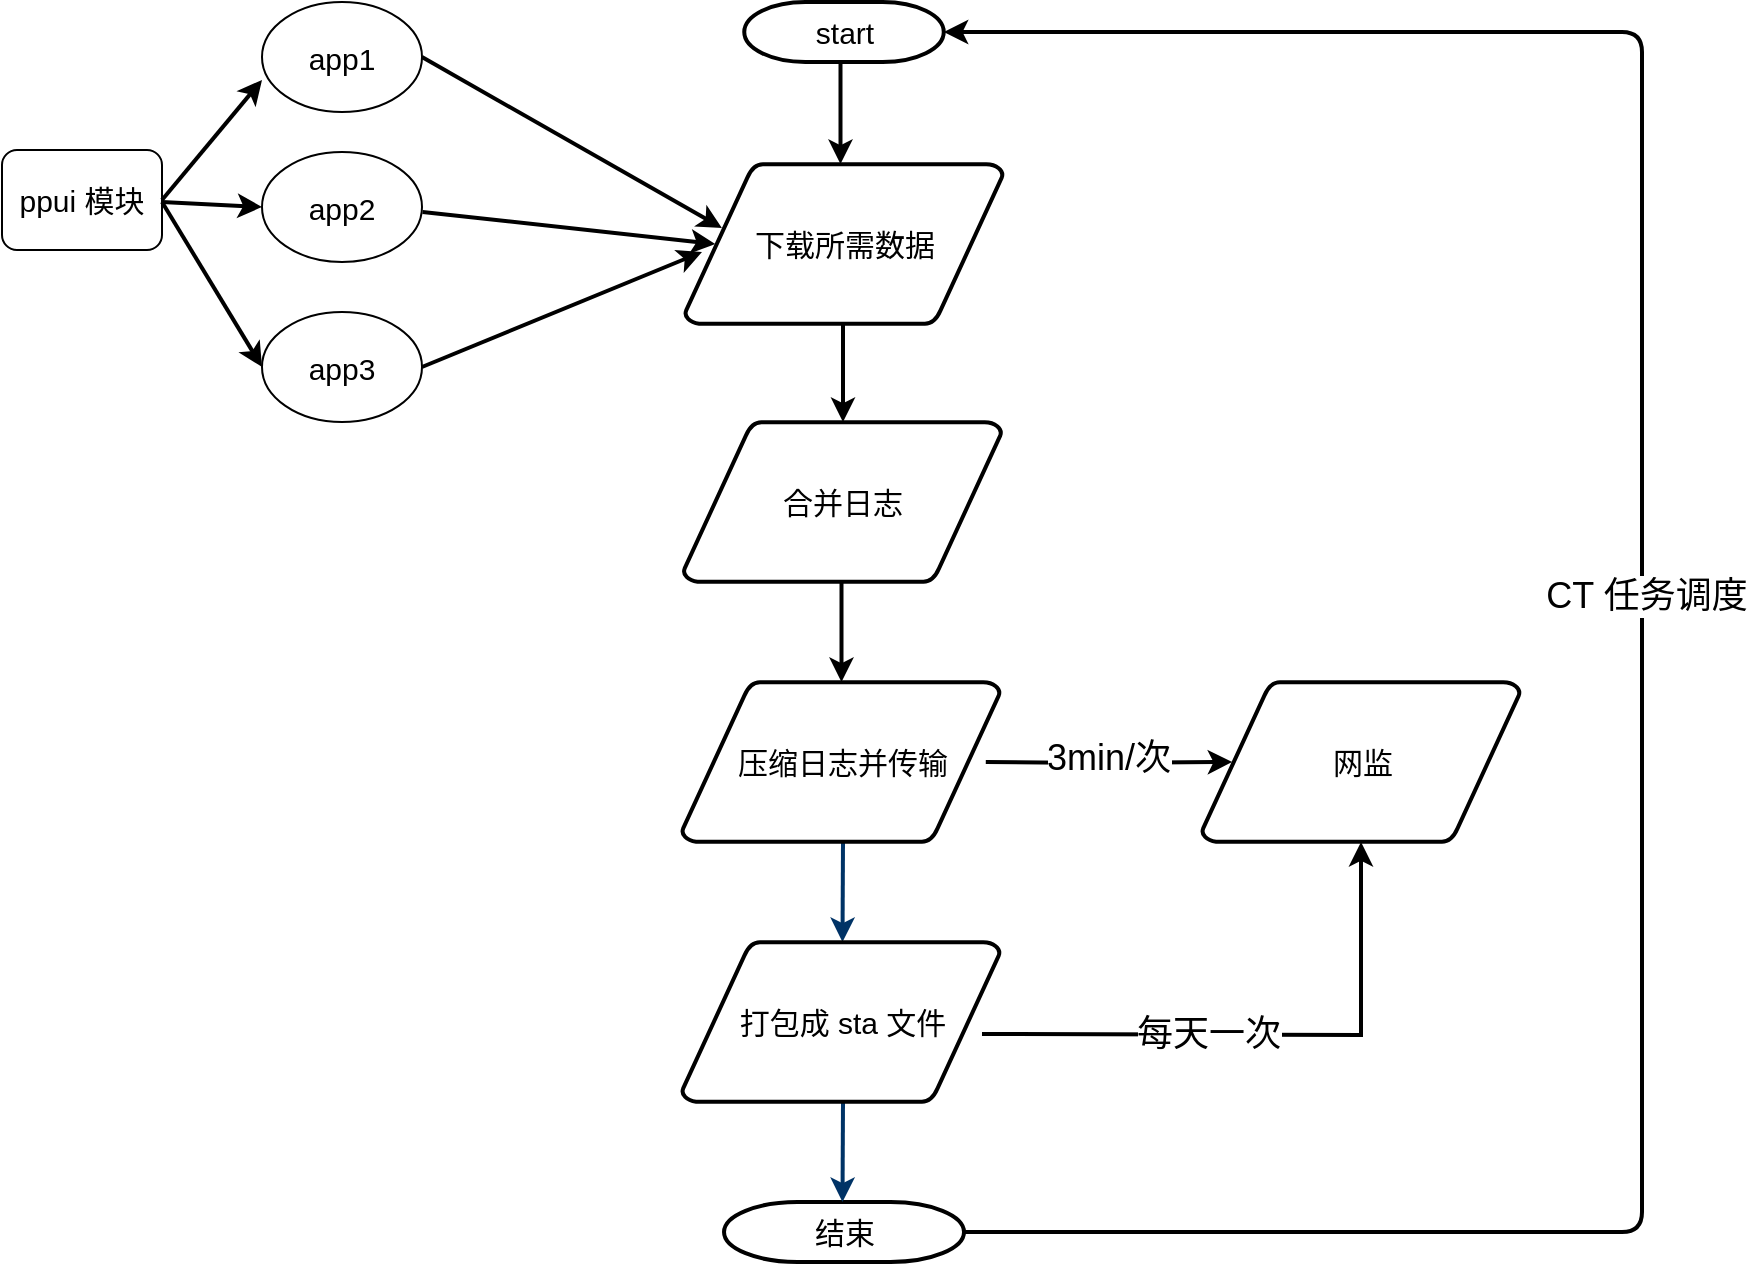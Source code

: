 <mxfile version="13.6.6" type="github">
  <diagram id="6a731a19-8d31-9384-78a2-239565b7b9f0" name="Page-1">
    <mxGraphModel dx="868" dy="482" grid="1" gridSize="10" guides="1" tooltips="1" connect="1" arrows="1" fold="1" page="1" pageScale="1" pageWidth="1169" pageHeight="827" background="#ffffff" math="0" shadow="0">
      <root>
        <mxCell id="0" />
        <mxCell id="1" parent="0" />
        <mxCell id="2" value="&lt;font style=&quot;font-size: 15px&quot;&gt;start&lt;/font&gt;" style="shape=mxgraph.flowchart.terminator;strokeWidth=2;gradientColor=none;gradientDirection=north;fontStyle=0;html=1;" parent="1" vertex="1">
          <mxGeometry x="451.13" y="30" width="99.75" height="30" as="geometry" />
        </mxCell>
        <mxCell id="3" value="&lt;font style=&quot;font-size: 15px&quot;&gt;下载所需数据&lt;/font&gt;" style="shape=mxgraph.flowchart.data;strokeWidth=2;gradientColor=none;gradientDirection=north;fontStyle=0;html=1;" parent="1" vertex="1">
          <mxGeometry x="421.5" y="111" width="159" height="80" as="geometry" />
        </mxCell>
        <mxCell id="40" value="&lt;font style=&quot;font-size: 15px&quot;&gt;结束&lt;/font&gt;" style="shape=mxgraph.flowchart.terminator;strokeWidth=2;gradientColor=none;gradientDirection=north;fontStyle=0;html=1;" parent="1" vertex="1">
          <mxGeometry x="441.01" y="630" width="120" height="30" as="geometry" />
        </mxCell>
        <mxCell id="g57g3PAnQJYOMXpyq4fn-91" value="" style="edgeStyle=orthogonalEdgeStyle;rounded=0;orthogonalLoop=1;jettySize=auto;html=1;strokeWidth=2;" edge="1" parent="1">
          <mxGeometry relative="1" as="geometry">
            <mxPoint x="499.25" y="61" as="sourcePoint" />
            <mxPoint x="499.25" y="111" as="targetPoint" />
          </mxGeometry>
        </mxCell>
        <mxCell id="g57g3PAnQJYOMXpyq4fn-92" value="" style="edgeStyle=elbowEdgeStyle;elbow=vertical;fontStyle=1;strokeColor=#003366;strokeWidth=2;html=1;" edge="1" parent="1">
          <mxGeometry x="180.25" y="-1395" width="100" height="100" as="geometry">
            <mxPoint x="500.5" y="450" as="sourcePoint" />
            <mxPoint x="500.25" y="500" as="targetPoint" />
            <Array as="points">
              <mxPoint x="500.75" y="450" />
            </Array>
          </mxGeometry>
        </mxCell>
        <mxCell id="g57g3PAnQJYOMXpyq4fn-95" value="&lt;font style=&quot;font-size: 15px&quot;&gt;app1&lt;/font&gt;" style="ellipse;whiteSpace=wrap;html=1;" vertex="1" parent="1">
          <mxGeometry x="210" y="30" width="80" height="55" as="geometry" />
        </mxCell>
        <mxCell id="g57g3PAnQJYOMXpyq4fn-96" value="&lt;font style=&quot;font-size: 15px&quot;&gt;app2&lt;/font&gt;" style="ellipse;whiteSpace=wrap;html=1;" vertex="1" parent="1">
          <mxGeometry x="210" y="105" width="80" height="55" as="geometry" />
        </mxCell>
        <mxCell id="g57g3PAnQJYOMXpyq4fn-97" value="&lt;font style=&quot;font-size: 15px&quot;&gt;app3&lt;/font&gt;" style="ellipse;whiteSpace=wrap;html=1;" vertex="1" parent="1">
          <mxGeometry x="210" y="185" width="80" height="55" as="geometry" />
        </mxCell>
        <mxCell id="g57g3PAnQJYOMXpyq4fn-98" value="" style="endArrow=classic;html=1;exitX=1;exitY=0.5;exitDx=0;exitDy=0;entryX=0.116;entryY=0.4;entryDx=0;entryDy=0;entryPerimeter=0;strokeWidth=2;" edge="1" parent="1" source="g57g3PAnQJYOMXpyq4fn-95" target="3">
          <mxGeometry width="50" height="50" relative="1" as="geometry">
            <mxPoint x="320" y="80" as="sourcePoint" />
            <mxPoint x="370" y="30" as="targetPoint" />
          </mxGeometry>
        </mxCell>
        <mxCell id="g57g3PAnQJYOMXpyq4fn-99" value="" style="endArrow=classic;html=1;exitX=1;exitY=0.5;exitDx=0;exitDy=0;entryX=0.095;entryY=0.5;entryDx=0;entryDy=0;entryPerimeter=0;strokeWidth=2;" edge="1" parent="1" target="3">
          <mxGeometry width="50" height="50" relative="1" as="geometry">
            <mxPoint x="290.31" y="135" as="sourcePoint" />
            <mxPoint x="440.254" y="220.5" as="targetPoint" />
          </mxGeometry>
        </mxCell>
        <mxCell id="g57g3PAnQJYOMXpyq4fn-100" value="" style="endArrow=classic;html=1;exitX=1;exitY=0.5;exitDx=0;exitDy=0;strokeWidth=2;" edge="1" parent="1" source="g57g3PAnQJYOMXpyq4fn-97">
          <mxGeometry width="50" height="50" relative="1" as="geometry">
            <mxPoint x="300.06" y="191" as="sourcePoint" />
            <mxPoint x="430" y="155" as="targetPoint" />
          </mxGeometry>
        </mxCell>
        <mxCell id="g57g3PAnQJYOMXpyq4fn-101" value="&lt;font style=&quot;font-size: 15px&quot;&gt;合并日志&lt;/font&gt;" style="shape=mxgraph.flowchart.data;strokeWidth=2;gradientColor=none;gradientDirection=north;fontStyle=0;html=1;" vertex="1" parent="1">
          <mxGeometry x="420.75" y="240" width="159" height="80" as="geometry" />
        </mxCell>
        <mxCell id="g57g3PAnQJYOMXpyq4fn-103" value="" style="edgeStyle=orthogonalEdgeStyle;rounded=0;orthogonalLoop=1;jettySize=auto;html=1;strokeWidth=2;" edge="1" parent="1">
          <mxGeometry relative="1" as="geometry">
            <mxPoint x="500.5" y="190" as="sourcePoint" />
            <mxPoint x="500.5" y="240" as="targetPoint" />
          </mxGeometry>
        </mxCell>
        <mxCell id="g57g3PAnQJYOMXpyq4fn-107" value="" style="edgeStyle=orthogonalEdgeStyle;rounded=0;orthogonalLoop=1;jettySize=auto;html=1;strokeWidth=2;fontSize=12;exitX=0.905;exitY=0.5;exitDx=0;exitDy=0;exitPerimeter=0;entryX=0.095;entryY=0.5;entryDx=0;entryDy=0;entryPerimeter=0;" edge="1" parent="1" target="g57g3PAnQJYOMXpyq4fn-106">
          <mxGeometry relative="1" as="geometry">
            <mxPoint x="571.895" y="410" as="sourcePoint" />
            <mxPoint x="659" y="410" as="targetPoint" />
            <Array as="points" />
          </mxGeometry>
        </mxCell>
        <mxCell id="g57g3PAnQJYOMXpyq4fn-121" value="&lt;font style=&quot;font-size: 18px&quot;&gt;3min/次&lt;/font&gt;" style="edgeLabel;html=1;align=center;verticalAlign=middle;resizable=0;points=[];fontSize=12;" vertex="1" connectable="0" parent="g57g3PAnQJYOMXpyq4fn-107">
          <mxGeometry x="0.265" y="2" relative="1" as="geometry">
            <mxPoint x="-16.89" as="offset" />
          </mxGeometry>
        </mxCell>
        <mxCell id="g57g3PAnQJYOMXpyq4fn-104" value="&lt;font style=&quot;font-size: 15px&quot;&gt;压缩日志并传输&lt;/font&gt;" style="shape=mxgraph.flowchart.data;strokeWidth=2;gradientColor=none;gradientDirection=north;fontStyle=0;html=1;" vertex="1" parent="1">
          <mxGeometry x="420" y="370" width="159" height="80" as="geometry" />
        </mxCell>
        <mxCell id="g57g3PAnQJYOMXpyq4fn-105" value="" style="edgeStyle=orthogonalEdgeStyle;rounded=0;orthogonalLoop=1;jettySize=auto;html=1;strokeWidth=2;" edge="1" parent="1">
          <mxGeometry relative="1" as="geometry">
            <mxPoint x="499.75" y="320" as="sourcePoint" />
            <mxPoint x="499.75" y="370" as="targetPoint" />
          </mxGeometry>
        </mxCell>
        <mxCell id="g57g3PAnQJYOMXpyq4fn-106" value="&lt;font style=&quot;font-size: 15px&quot;&gt;网监&lt;/font&gt;" style="shape=mxgraph.flowchart.data;strokeWidth=2;gradientColor=none;gradientDirection=north;fontStyle=0;html=1;" vertex="1" parent="1">
          <mxGeometry x="680" y="370" width="159" height="80" as="geometry" />
        </mxCell>
        <mxCell id="g57g3PAnQJYOMXpyq4fn-108" value="&lt;font style=&quot;font-size: 15px&quot;&gt;ppui 模块&lt;/font&gt;" style="rounded=1;whiteSpace=wrap;html=1;" vertex="1" parent="1">
          <mxGeometry x="80" y="104" width="80" height="50" as="geometry" />
        </mxCell>
        <mxCell id="g57g3PAnQJYOMXpyq4fn-109" value="" style="endArrow=classic;html=1;exitX=1;exitY=0.5;exitDx=0;exitDy=0;entryX=0;entryY=0.709;entryDx=0;entryDy=0;entryPerimeter=0;strokeWidth=2;" edge="1" parent="1" source="g57g3PAnQJYOMXpyq4fn-108" target="g57g3PAnQJYOMXpyq4fn-95">
          <mxGeometry width="50" height="50" relative="1" as="geometry">
            <mxPoint x="170" y="120" as="sourcePoint" />
            <mxPoint x="220" y="70" as="targetPoint" />
          </mxGeometry>
        </mxCell>
        <mxCell id="g57g3PAnQJYOMXpyq4fn-110" value="" style="endArrow=classic;html=1;entryX=0;entryY=0.5;entryDx=0;entryDy=0;strokeWidth=2;" edge="1" parent="1" target="g57g3PAnQJYOMXpyq4fn-96">
          <mxGeometry width="50" height="50" relative="1" as="geometry">
            <mxPoint x="160" y="130" as="sourcePoint" />
            <mxPoint x="220" y="78.995" as="targetPoint" />
          </mxGeometry>
        </mxCell>
        <mxCell id="g57g3PAnQJYOMXpyq4fn-111" value="" style="endArrow=classic;html=1;entryX=0;entryY=0.5;entryDx=0;entryDy=0;strokeWidth=2;" edge="1" parent="1" target="g57g3PAnQJYOMXpyq4fn-97">
          <mxGeometry width="50" height="50" relative="1" as="geometry">
            <mxPoint x="160" y="130" as="sourcePoint" />
            <mxPoint x="230" y="88.995" as="targetPoint" />
          </mxGeometry>
        </mxCell>
        <mxCell id="g57g3PAnQJYOMXpyq4fn-112" value="" style="endArrow=classic;html=1;entryX=1;entryY=0.5;entryDx=0;entryDy=0;entryPerimeter=0;strokeWidth=2;exitX=1;exitY=0.5;exitDx=0;exitDy=0;exitPerimeter=0;" edge="1" parent="1" source="40" target="2">
          <mxGeometry width="50" height="50" relative="1" as="geometry">
            <mxPoint x="562" y="518" as="sourcePoint" />
            <mxPoint x="842" y="40" as="targetPoint" />
            <Array as="points">
              <mxPoint x="900" y="645" />
              <mxPoint x="900" y="480" />
              <mxPoint x="900" y="45" />
            </Array>
          </mxGeometry>
        </mxCell>
        <mxCell id="g57g3PAnQJYOMXpyq4fn-113" value="&lt;font style=&quot;font-size: 18px&quot;&gt;CT 任务调度&lt;/font&gt;" style="edgeLabel;html=1;align=center;verticalAlign=middle;resizable=0;points=[];" vertex="1" connectable="0" parent="g57g3PAnQJYOMXpyq4fn-112">
          <mxGeometry x="0.021" y="-2" relative="1" as="geometry">
            <mxPoint as="offset" />
          </mxGeometry>
        </mxCell>
        <mxCell id="g57g3PAnQJYOMXpyq4fn-114" value="" style="edgeStyle=elbowEdgeStyle;elbow=vertical;fontStyle=1;strokeColor=#003366;strokeWidth=2;html=1;" edge="1" parent="1">
          <mxGeometry x="180.25" y="-1265" width="100" height="100" as="geometry">
            <mxPoint x="500.5" y="580" as="sourcePoint" />
            <mxPoint x="500.25" y="630" as="targetPoint" />
            <Array as="points">
              <mxPoint x="500.75" y="580" />
            </Array>
          </mxGeometry>
        </mxCell>
        <mxCell id="g57g3PAnQJYOMXpyq4fn-115" value="&lt;font style=&quot;font-size: 15px&quot;&gt;打包成 sta 文件&lt;/font&gt;" style="shape=mxgraph.flowchart.data;strokeWidth=2;gradientColor=none;gradientDirection=north;fontStyle=0;html=1;" vertex="1" parent="1">
          <mxGeometry x="420" y="500" width="159" height="80" as="geometry" />
        </mxCell>
        <mxCell id="g57g3PAnQJYOMXpyq4fn-116" value="" style="edgeStyle=orthogonalEdgeStyle;rounded=0;orthogonalLoop=1;jettySize=auto;html=1;strokeWidth=2;entryX=0.5;entryY=1;entryDx=0;entryDy=0;entryPerimeter=0;" edge="1" parent="1" target="g57g3PAnQJYOMXpyq4fn-106">
          <mxGeometry relative="1" as="geometry">
            <mxPoint x="570" y="546" as="sourcePoint" />
            <mxPoint x="652" y="426" as="targetPoint" />
          </mxGeometry>
        </mxCell>
        <mxCell id="g57g3PAnQJYOMXpyq4fn-118" value="&lt;font style=&quot;font-size: 18px&quot;&gt;每天一次&lt;/font&gt;" style="edgeLabel;html=1;align=center;verticalAlign=middle;resizable=0;points=[];fontSize=12;" vertex="1" connectable="0" parent="g57g3PAnQJYOMXpyq4fn-116">
          <mxGeometry x="-0.212" y="1" relative="1" as="geometry">
            <mxPoint as="offset" />
          </mxGeometry>
        </mxCell>
      </root>
    </mxGraphModel>
  </diagram>
</mxfile>
